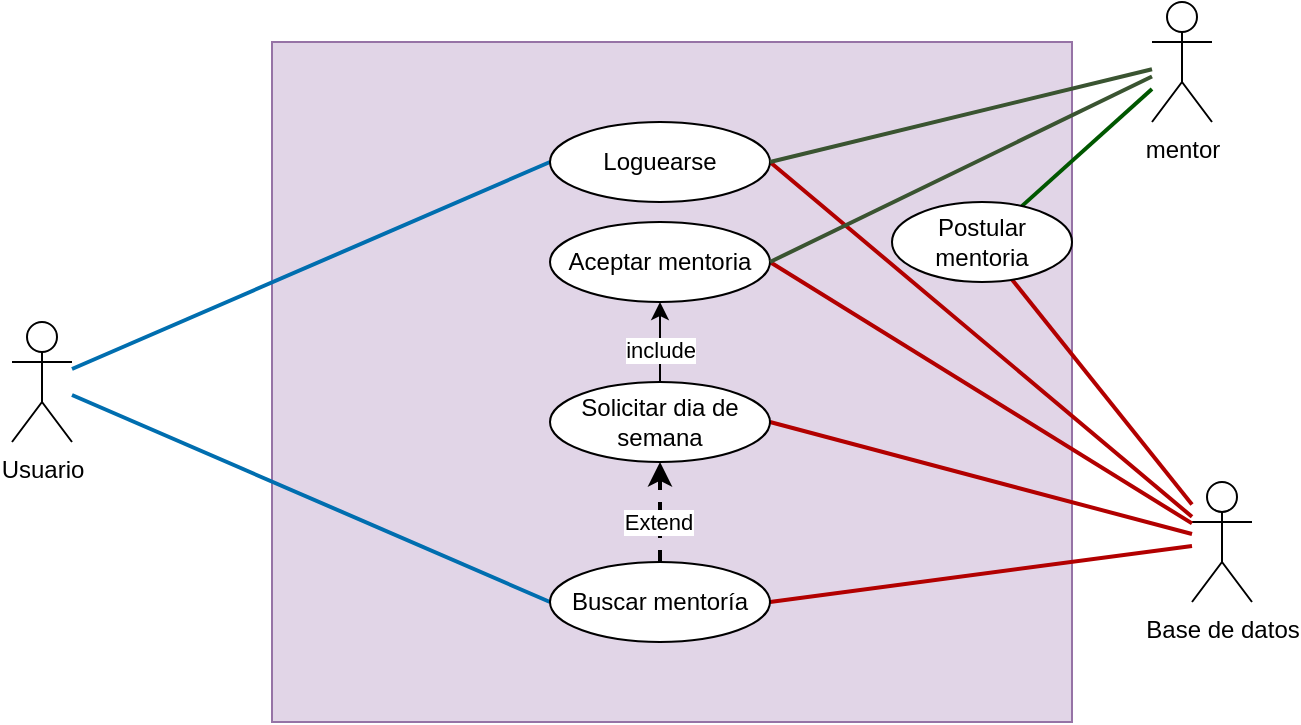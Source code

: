 <mxfile version="20.8.16" type="device"><diagram name="Página-1" id="SnQhY0XAT2RjkZ2-MFvI"><mxGraphModel dx="823" dy="491" grid="1" gridSize="10" guides="1" tooltips="1" connect="1" arrows="1" fold="1" page="1" pageScale="1" pageWidth="827" pageHeight="1169" math="0" shadow="0"><root><mxCell id="0"/><mxCell id="1" parent="0"/><mxCell id="eLwtJaqLDtNs05Sq4aB--28" value="" style="verticalLabelPosition=bottom;verticalAlign=top;html=1;shape=mxgraph.basic.rect;fillColor2=none;strokeWidth=1;size=20;indent=5;fillColor=#e1d5e7;container=0;strokeColor=#9673a6;top=1;absoluteCornerSize=1;" vertex="1" parent="1"><mxGeometry x="220" y="40" width="400" height="340" as="geometry"/></mxCell><mxCell id="eLwtJaqLDtNs05Sq4aB--4" value="" style="orthogonalLoop=1;jettySize=auto;html=1;entryX=0;entryY=0.5;entryDx=0;entryDy=0;endArrow=none;endFill=0;rounded=0;strokeColor=#006EAF;fillColor=#1ba1e2;strokeWidth=2;" edge="1" parent="1" source="eLwtJaqLDtNs05Sq4aB--2" target="eLwtJaqLDtNs05Sq4aB--5"><mxGeometry relative="1" as="geometry"><mxPoint x="270" y="140" as="targetPoint"/></mxGeometry></mxCell><mxCell id="eLwtJaqLDtNs05Sq4aB--15" style="orthogonalLoop=1;jettySize=auto;html=1;entryX=0;entryY=0.5;entryDx=0;entryDy=0;endArrow=none;endFill=0;rounded=0;strokeColor=#006EAF;fillColor=#1ba1e2;strokeWidth=2;" edge="1" parent="1" source="eLwtJaqLDtNs05Sq4aB--2" target="eLwtJaqLDtNs05Sq4aB--8"><mxGeometry relative="1" as="geometry"/></mxCell><mxCell id="eLwtJaqLDtNs05Sq4aB--2" value="Usuario" style="shape=umlActor;verticalLabelPosition=bottom;verticalAlign=top;html=1;" vertex="1" parent="1"><mxGeometry x="90" y="180" width="30" height="60" as="geometry"/></mxCell><mxCell id="eLwtJaqLDtNs05Sq4aB--7" style="orthogonalLoop=1;jettySize=auto;html=1;entryX=1;entryY=0.5;entryDx=0;entryDy=0;endArrow=none;endFill=0;rounded=0;strokeColor=#B20000;fillColor=#e51400;strokeWidth=2;" edge="1" parent="1" source="eLwtJaqLDtNs05Sq4aB--3" target="eLwtJaqLDtNs05Sq4aB--5"><mxGeometry relative="1" as="geometry"/></mxCell><mxCell id="eLwtJaqLDtNs05Sq4aB--16" style="orthogonalLoop=1;jettySize=auto;html=1;entryX=1;entryY=0.5;entryDx=0;entryDy=0;endArrow=none;endFill=0;rounded=0;strokeColor=#B20000;fillColor=#e51400;strokeWidth=2;" edge="1" parent="1" source="eLwtJaqLDtNs05Sq4aB--3" target="eLwtJaqLDtNs05Sq4aB--8"><mxGeometry relative="1" as="geometry"/></mxCell><mxCell id="eLwtJaqLDtNs05Sq4aB--19" style="orthogonalLoop=1;jettySize=auto;html=1;entryX=1;entryY=0.5;entryDx=0;entryDy=0;endArrow=none;endFill=0;rounded=0;strokeColor=#B20000;fillColor=#e51400;strokeWidth=2;" edge="1" parent="1" source="eLwtJaqLDtNs05Sq4aB--3" target="eLwtJaqLDtNs05Sq4aB--10"><mxGeometry relative="1" as="geometry"/></mxCell><mxCell id="eLwtJaqLDtNs05Sq4aB--31" value="" style="edgeStyle=none;rounded=0;orthogonalLoop=1;jettySize=auto;html=1;strokeColor=#B20000;strokeWidth=2;endArrow=none;endFill=0;fillColor=#e51400;" edge="1" parent="1" source="eLwtJaqLDtNs05Sq4aB--3" target="eLwtJaqLDtNs05Sq4aB--29"><mxGeometry relative="1" as="geometry"/></mxCell><mxCell id="eLwtJaqLDtNs05Sq4aB--3" value="Base de datos" style="shape=umlActor;verticalLabelPosition=bottom;verticalAlign=top;html=1;" vertex="1" parent="1"><mxGeometry x="680" y="260" width="30" height="60" as="geometry"/></mxCell><mxCell id="eLwtJaqLDtNs05Sq4aB--5" value="Loguearse" style="ellipse;whiteSpace=wrap;html=1;" vertex="1" parent="1"><mxGeometry x="359" y="80" width="110" height="40" as="geometry"/></mxCell><mxCell id="eLwtJaqLDtNs05Sq4aB--32" style="edgeStyle=none;rounded=0;orthogonalLoop=1;jettySize=auto;html=1;strokeColor=default;strokeWidth=2;endArrow=classic;endFill=1;dashed=1;" edge="1" parent="1" source="eLwtJaqLDtNs05Sq4aB--8" target="eLwtJaqLDtNs05Sq4aB--10"><mxGeometry relative="1" as="geometry"/></mxCell><mxCell id="eLwtJaqLDtNs05Sq4aB--33" value="Extend" style="edgeLabel;html=1;align=center;verticalAlign=middle;resizable=0;points=[];" vertex="1" connectable="0" parent="eLwtJaqLDtNs05Sq4aB--32"><mxGeometry x="-0.189" y="1" relative="1" as="geometry"><mxPoint as="offset"/></mxGeometry></mxCell><mxCell id="eLwtJaqLDtNs05Sq4aB--8" value="Buscar mentoría" style="ellipse;whiteSpace=wrap;html=1;" vertex="1" parent="1"><mxGeometry x="359" y="300" width="110" height="40" as="geometry"/></mxCell><mxCell id="eLwtJaqLDtNs05Sq4aB--21" style="edgeStyle=none;rounded=0;orthogonalLoop=1;jettySize=auto;html=1;strokeColor=default;endArrow=classic;endFill=1;" edge="1" parent="1" source="eLwtJaqLDtNs05Sq4aB--10" target="eLwtJaqLDtNs05Sq4aB--20"><mxGeometry relative="1" as="geometry"/></mxCell><mxCell id="eLwtJaqLDtNs05Sq4aB--22" value="include" style="edgeLabel;html=1;align=center;verticalAlign=middle;resizable=0;points=[];" vertex="1" connectable="0" parent="eLwtJaqLDtNs05Sq4aB--21"><mxGeometry x="0.33" y="-1" relative="1" as="geometry"><mxPoint x="-1" y="10" as="offset"/></mxGeometry></mxCell><mxCell id="eLwtJaqLDtNs05Sq4aB--10" value="Solicitar dia de semana" style="ellipse;whiteSpace=wrap;html=1;" vertex="1" parent="1"><mxGeometry x="359" y="210" width="110" height="40" as="geometry"/></mxCell><mxCell id="eLwtJaqLDtNs05Sq4aB--26" style="edgeStyle=none;rounded=0;orthogonalLoop=1;jettySize=auto;html=1;strokeColor=#B20000;endArrow=none;endFill=0;fillColor=#e51400;strokeWidth=2;exitX=1;exitY=0.5;exitDx=0;exitDy=0;" edge="1" parent="1" source="eLwtJaqLDtNs05Sq4aB--20" target="eLwtJaqLDtNs05Sq4aB--3"><mxGeometry relative="1" as="geometry"><mxPoint x="680" y="280" as="targetPoint"/></mxGeometry></mxCell><mxCell id="eLwtJaqLDtNs05Sq4aB--20" value="Aceptar mentoria" style="ellipse;whiteSpace=wrap;html=1;" vertex="1" parent="1"><mxGeometry x="359" y="130" width="110" height="40" as="geometry"/></mxCell><mxCell id="eLwtJaqLDtNs05Sq4aB--24" style="edgeStyle=none;rounded=0;orthogonalLoop=1;jettySize=auto;html=1;strokeColor=#3A5431;endArrow=none;endFill=0;fillColor=#6d8764;strokeWidth=2;entryX=1;entryY=0.5;entryDx=0;entryDy=0;" edge="1" parent="1" source="eLwtJaqLDtNs05Sq4aB--23" target="eLwtJaqLDtNs05Sq4aB--5"><mxGeometry relative="1" as="geometry"/></mxCell><mxCell id="eLwtJaqLDtNs05Sq4aB--25" style="edgeStyle=none;rounded=0;orthogonalLoop=1;jettySize=auto;html=1;strokeColor=#3A5431;endArrow=none;endFill=0;fillColor=#6d8764;strokeWidth=2;entryX=1;entryY=0.5;entryDx=0;entryDy=0;" edge="1" parent="1" source="eLwtJaqLDtNs05Sq4aB--23" target="eLwtJaqLDtNs05Sq4aB--20"><mxGeometry relative="1" as="geometry"/></mxCell><mxCell id="eLwtJaqLDtNs05Sq4aB--30" style="edgeStyle=none;rounded=0;orthogonalLoop=1;jettySize=auto;html=1;strokeColor=#005700;strokeWidth=2;endArrow=none;endFill=0;fillColor=#008a00;" edge="1" parent="1" source="eLwtJaqLDtNs05Sq4aB--23" target="eLwtJaqLDtNs05Sq4aB--29"><mxGeometry relative="1" as="geometry"/></mxCell><mxCell id="eLwtJaqLDtNs05Sq4aB--23" value="mentor" style="shape=umlActor;verticalLabelPosition=bottom;verticalAlign=top;html=1;" vertex="1" parent="1"><mxGeometry x="660" y="20" width="30" height="60" as="geometry"/></mxCell><mxCell id="eLwtJaqLDtNs05Sq4aB--29" value="Postular mentoria" style="ellipse;whiteSpace=wrap;html=1;" vertex="1" parent="1"><mxGeometry x="530" y="120" width="90" height="40" as="geometry"/></mxCell></root></mxGraphModel></diagram></mxfile>
